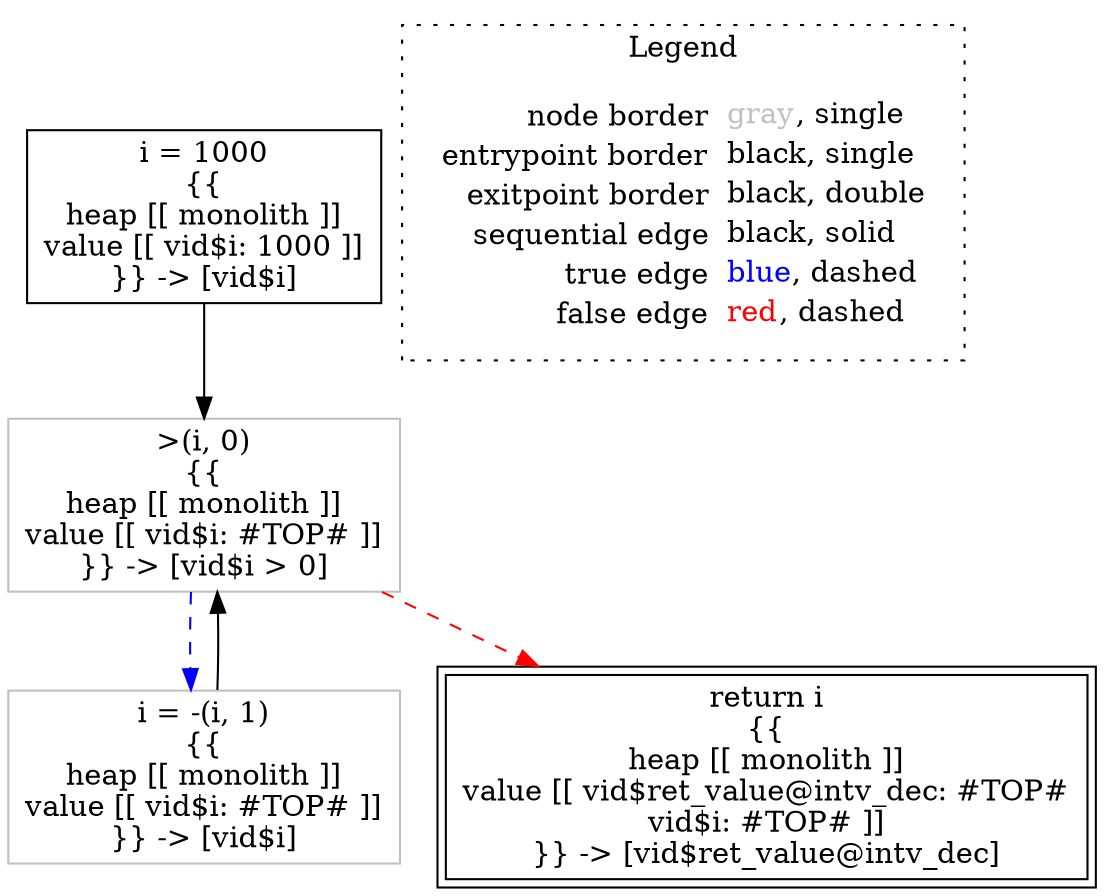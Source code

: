 digraph {
	"node0" [shape="rect",color="black",label=<i = 1000<BR/>{{<BR/>heap [[ monolith ]]<BR/>value [[ vid$i: 1000 ]]<BR/>}} -&gt; [vid$i]>];
	"node1" [shape="rect",color="gray",label=<i = -(i, 1)<BR/>{{<BR/>heap [[ monolith ]]<BR/>value [[ vid$i: #TOP# ]]<BR/>}} -&gt; [vid$i]>];
	"node2" [shape="rect",color="gray",label=<&gt;(i, 0)<BR/>{{<BR/>heap [[ monolith ]]<BR/>value [[ vid$i: #TOP# ]]<BR/>}} -&gt; [vid$i &gt; 0]>];
	"node3" [shape="rect",color="black",peripheries="2",label=<return i<BR/>{{<BR/>heap [[ monolith ]]<BR/>value [[ vid$ret_value@intv_dec: #TOP#<BR/>vid$i: #TOP# ]]<BR/>}} -&gt; [vid$ret_value@intv_dec]>];
	"node1" -> "node2" [color="black"];
	"node0" -> "node2" [color="black"];
	"node2" -> "node1" [color="blue",style="dashed"];
	"node2" -> "node3" [color="red",style="dashed"];
subgraph cluster_legend {
	label="Legend";
	style=dotted;
	node [shape=plaintext];
	"legend" [label=<<table border="0" cellpadding="2" cellspacing="0" cellborder="0"><tr><td align="right">node border&nbsp;</td><td align="left"><font color="gray">gray</font>, single</td></tr><tr><td align="right">entrypoint border&nbsp;</td><td align="left"><font color="black">black</font>, single</td></tr><tr><td align="right">exitpoint border&nbsp;</td><td align="left"><font color="black">black</font>, double</td></tr><tr><td align="right">sequential edge&nbsp;</td><td align="left"><font color="black">black</font>, solid</td></tr><tr><td align="right">true edge&nbsp;</td><td align="left"><font color="blue">blue</font>, dashed</td></tr><tr><td align="right">false edge&nbsp;</td><td align="left"><font color="red">red</font>, dashed</td></tr></table>>];
}

}
